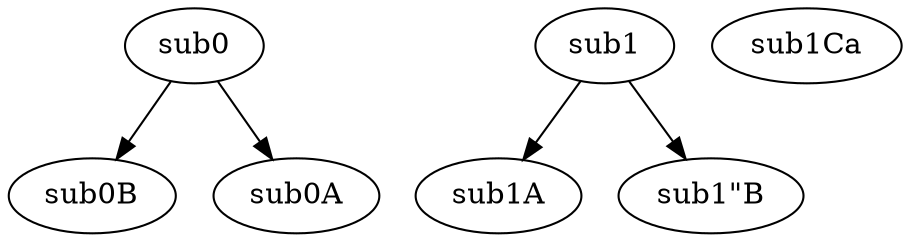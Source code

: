 digraph tree {
    "sub0";
    "sub0B";
    "sub0A";
    "sub1";
    "sub1A";
    "sub1\"B";
    "sub1Ca";
    "sub0" -> "sub0B";
    "sub0" -> "sub0A";
    "sub1" -> "sub1A";
    "sub1" -> "sub1\"B";
}
